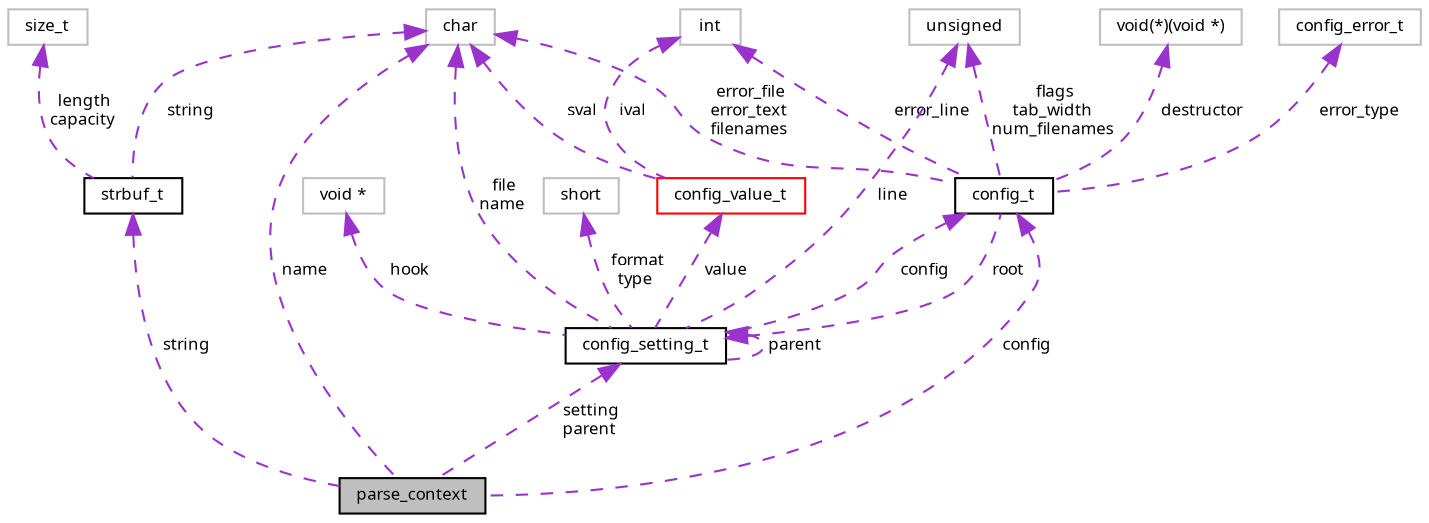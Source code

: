 digraph "parse_context"
{
  bgcolor="transparent";
  edge [fontname="FreeSans.ttf",fontsize="8",labelfontname="FreeSans.ttf",labelfontsize="8"];
  node [fontname="FreeSans.ttf",fontsize="8",shape=record];
  Node1 [label="parse_context",height=0.2,width=0.4,color="black", fillcolor="grey75", style="filled" fontcolor="black"];
  Node2 -> Node1 [dir="back",color="darkorchid3",fontsize="8",style="dashed",label=" config" ,fontname="FreeSans.ttf"];
  Node2 [label="config_t",height=0.2,width=0.4,color="black",URL="$structconfig__t.html"];
  Node3 -> Node2 [dir="back",color="darkorchid3",fontsize="8",style="dashed",label=" destructor" ,fontname="FreeSans.ttf"];
  Node3 [label="void(*)(void *)",height=0.2,width=0.4,color="grey75"];
  Node4 -> Node2 [dir="back",color="darkorchid3",fontsize="8",style="dashed",label=" error_type" ,fontname="FreeSans.ttf"];
  Node4 [label="config_error_t",height=0.2,width=0.4,color="grey75"];
  Node5 -> Node2 [dir="back",color="darkorchid3",fontsize="8",style="dashed",label=" error_file\nerror_text\nfilenames" ,fontname="FreeSans.ttf"];
  Node5 [label="char",height=0.2,width=0.4,color="grey75"];
  Node6 -> Node2 [dir="back",color="darkorchid3",fontsize="8",style="dashed",label=" error_line" ,fontname="FreeSans.ttf"];
  Node6 [label="int",height=0.2,width=0.4,color="grey75"];
  Node7 -> Node2 [dir="back",color="darkorchid3",fontsize="8",style="dashed",label=" root" ,fontname="FreeSans.ttf"];
  Node7 [label="config_setting_t",height=0.2,width=0.4,color="black",URL="$structconfig__setting__t.html"];
  Node2 -> Node7 [dir="back",color="darkorchid3",fontsize="8",style="dashed",label=" config" ,fontname="FreeSans.ttf"];
  Node8 -> Node7 [dir="back",color="darkorchid3",fontsize="8",style="dashed",label=" format\ntype" ,fontname="FreeSans.ttf"];
  Node8 [label="short",height=0.2,width=0.4,color="grey75"];
  Node5 -> Node7 [dir="back",color="darkorchid3",fontsize="8",style="dashed",label=" file\nname" ,fontname="FreeSans.ttf"];
  Node7 -> Node7 [dir="back",color="darkorchid3",fontsize="8",style="dashed",label=" parent" ,fontname="FreeSans.ttf"];
  Node9 -> Node7 [dir="back",color="darkorchid3",fontsize="8",style="dashed",label=" value" ,fontname="FreeSans.ttf"];
  Node9 [label="config_value_t",height=0.2,width=0.4,color="red",URL="$unionconfig__value__t.html"];
  Node5 -> Node9 [dir="back",color="darkorchid3",fontsize="8",style="dashed",label=" sval" ,fontname="FreeSans.ttf"];
  Node6 -> Node9 [dir="back",color="darkorchid3",fontsize="8",style="dashed",label=" ival" ,fontname="FreeSans.ttf"];
  Node10 -> Node7 [dir="back",color="darkorchid3",fontsize="8",style="dashed",label=" line" ,fontname="FreeSans.ttf"];
  Node10 [label="unsigned",height=0.2,width=0.4,color="grey75"];
  Node11 -> Node7 [dir="back",color="darkorchid3",fontsize="8",style="dashed",label=" hook" ,fontname="FreeSans.ttf"];
  Node11 [label="void *",height=0.2,width=0.4,color="grey75"];
  Node10 -> Node2 [dir="back",color="darkorchid3",fontsize="8",style="dashed",label=" flags\ntab_width\nnum_filenames" ,fontname="FreeSans.ttf"];
  Node5 -> Node1 [dir="back",color="darkorchid3",fontsize="8",style="dashed",label=" name" ,fontname="FreeSans.ttf"];
  Node12 -> Node1 [dir="back",color="darkorchid3",fontsize="8",style="dashed",label=" string" ,fontname="FreeSans.ttf"];
  Node12 [label="strbuf_t",height=0.2,width=0.4,color="black",URL="$structstrbuf__t.html"];
  Node5 -> Node12 [dir="back",color="darkorchid3",fontsize="8",style="dashed",label=" string" ,fontname="FreeSans.ttf"];
  Node13 -> Node12 [dir="back",color="darkorchid3",fontsize="8",style="dashed",label=" length\ncapacity" ,fontname="FreeSans.ttf"];
  Node13 [label="size_t",height=0.2,width=0.4,color="grey75"];
  Node7 -> Node1 [dir="back",color="darkorchid3",fontsize="8",style="dashed",label=" setting\nparent" ,fontname="FreeSans.ttf"];
}

